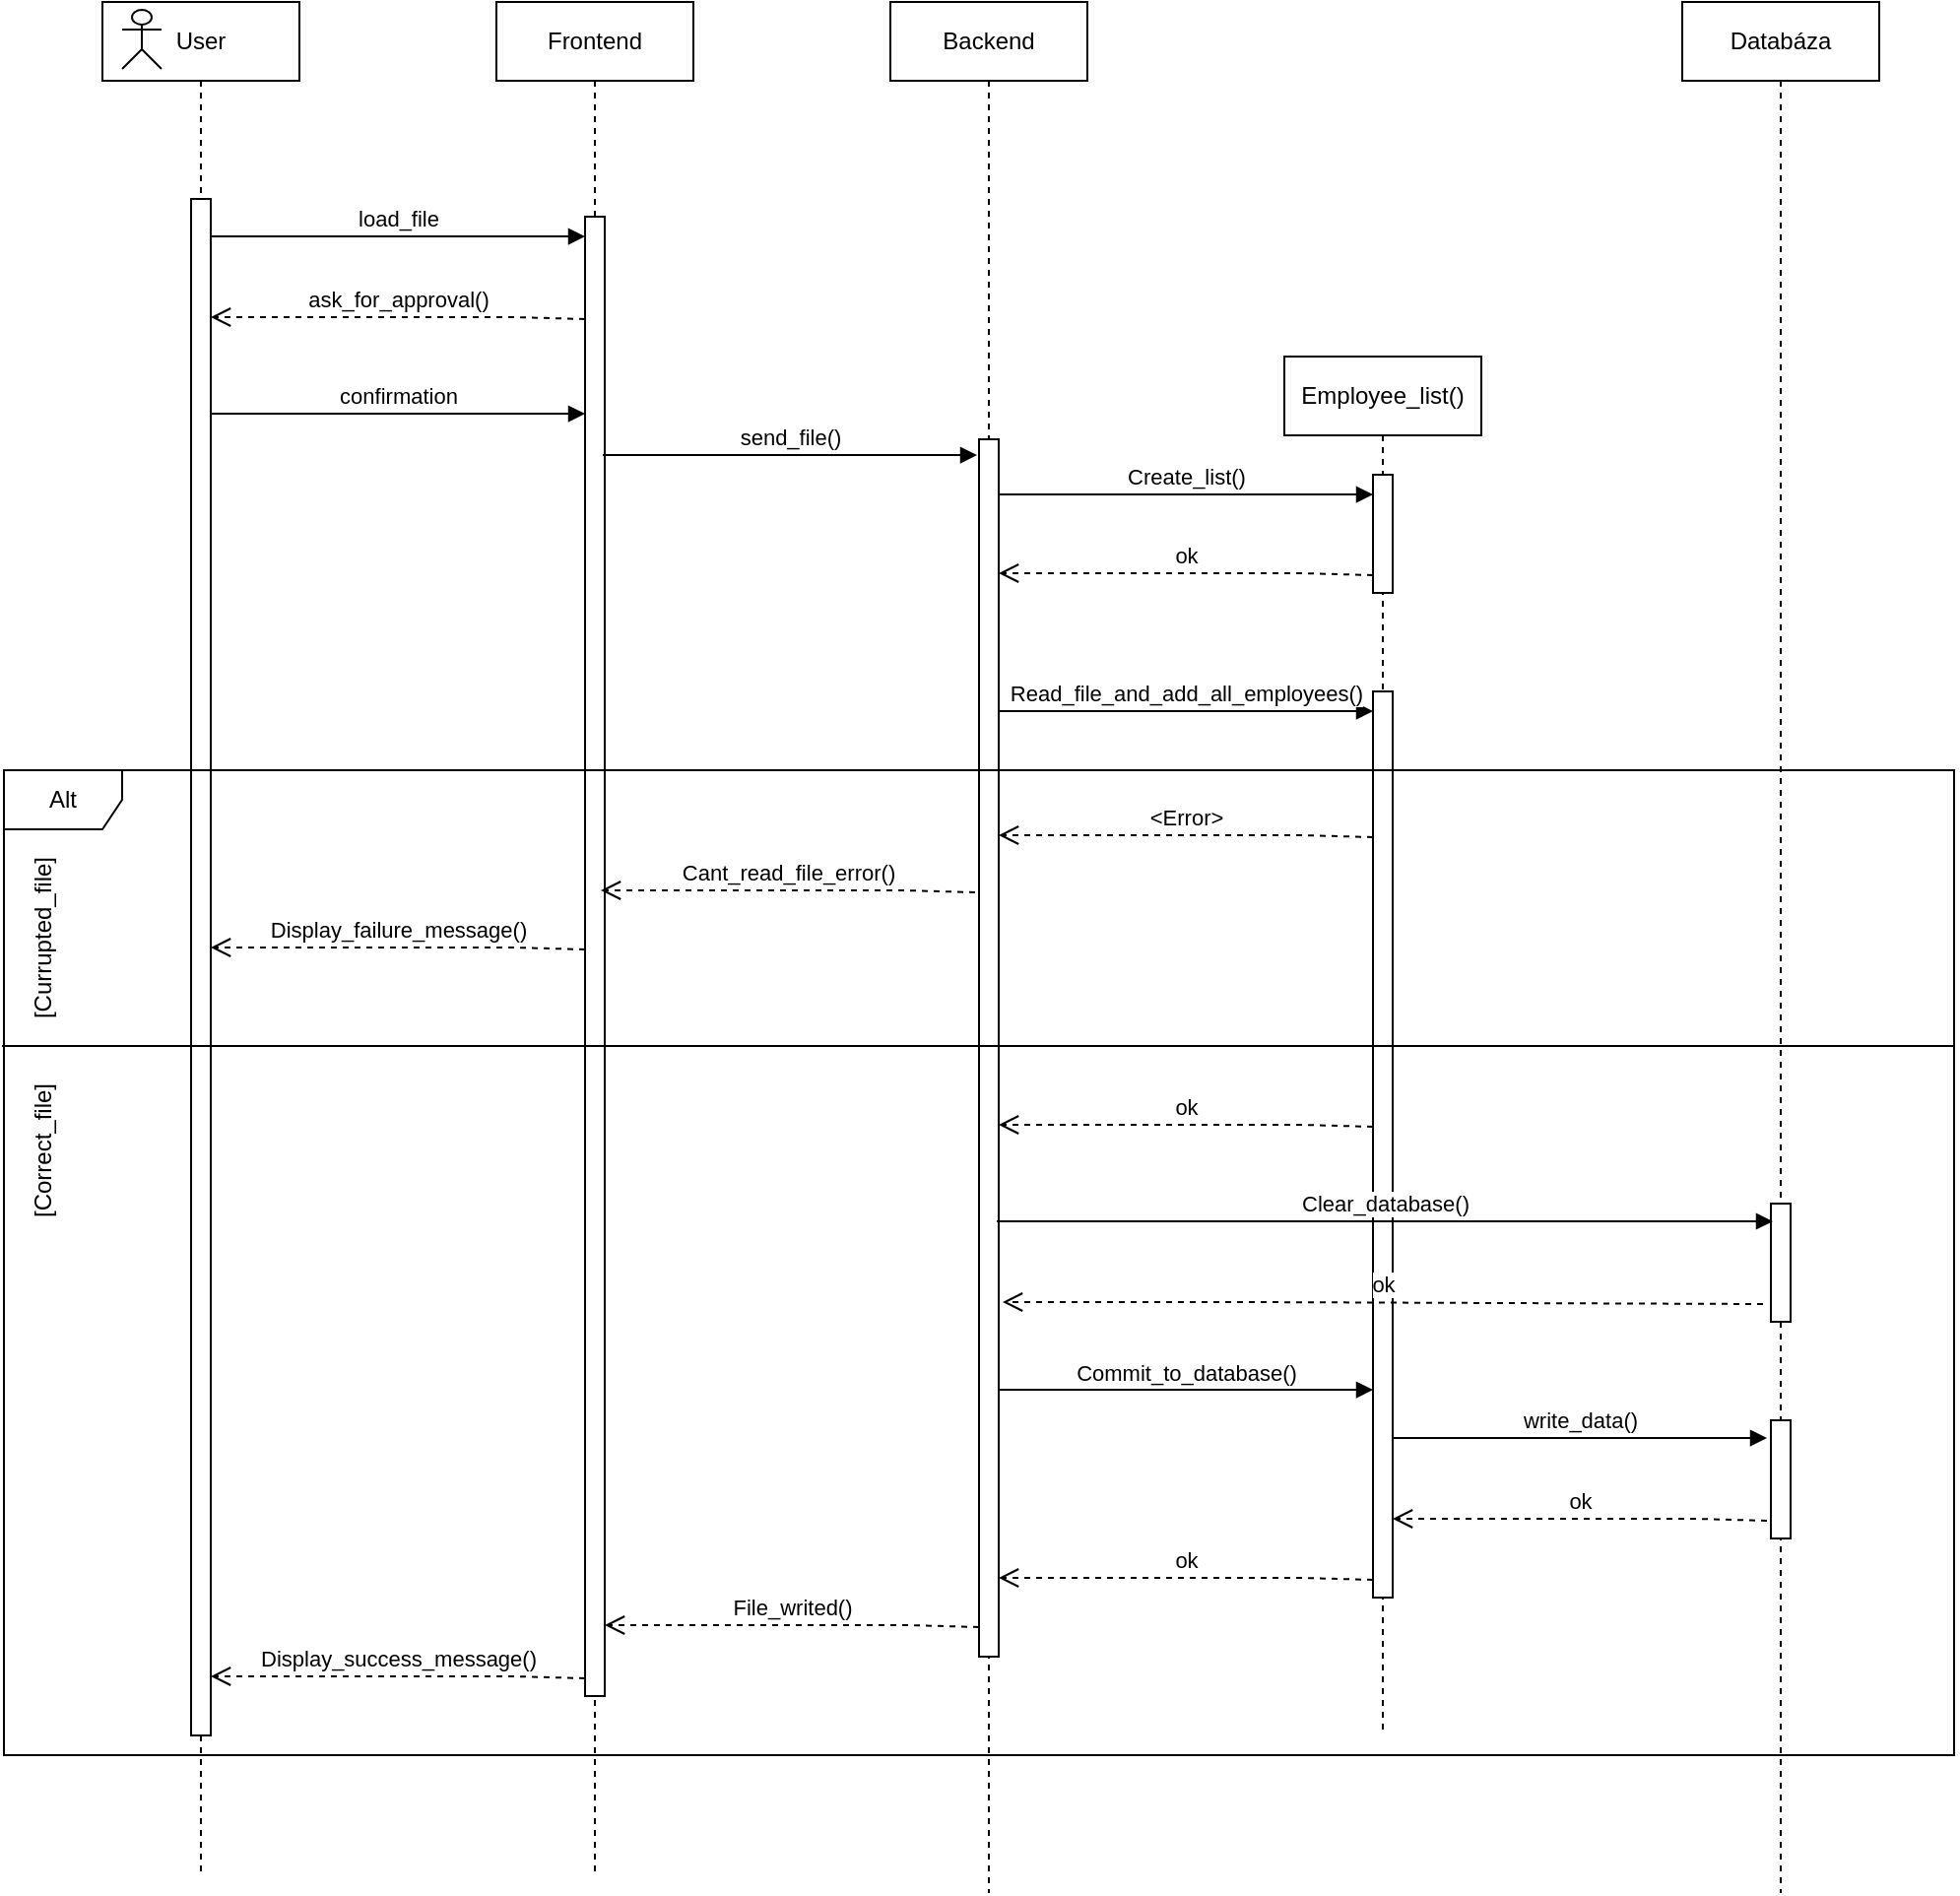 <mxfile version="20.5.3" type="device"><diagram id="akKDRFk_WC6n511qi4n0" name="Page-1"><mxGraphModel dx="1198" dy="641" grid="1" gridSize="10" guides="1" tooltips="1" connect="1" arrows="1" fold="1" page="1" pageScale="1" pageWidth="850" pageHeight="1100" math="0" shadow="0"><root><mxCell id="0"/><mxCell id="1" parent="0"/><mxCell id="n9ljSLPpISe7N5hXtbak-1" value="User" style="shape=umlLifeline;perimeter=lifelinePerimeter;whiteSpace=wrap;html=1;container=1;collapsible=0;recursiveResize=0;outlineConnect=0;" vertex="1" parent="1"><mxGeometry x="80" y="70" width="100" height="950" as="geometry"/></mxCell><mxCell id="n9ljSLPpISe7N5hXtbak-13" value="" style="shape=umlActor;verticalLabelPosition=bottom;verticalAlign=top;html=1;outlineConnect=0;" vertex="1" parent="n9ljSLPpISe7N5hXtbak-1"><mxGeometry x="10" y="4" width="20" height="30" as="geometry"/></mxCell><mxCell id="n9ljSLPpISe7N5hXtbak-3" value="Frontend" style="shape=umlLifeline;perimeter=lifelinePerimeter;whiteSpace=wrap;html=1;container=1;collapsible=0;recursiveResize=0;outlineConnect=0;" vertex="1" parent="1"><mxGeometry x="280" y="70" width="100" height="950" as="geometry"/></mxCell><mxCell id="n9ljSLPpISe7N5hXtbak-16" value="" style="html=1;points=[];perimeter=orthogonalPerimeter;" vertex="1" parent="n9ljSLPpISe7N5hXtbak-3"><mxGeometry x="45" y="109" width="10" height="751" as="geometry"/></mxCell><mxCell id="n9ljSLPpISe7N5hXtbak-20" value="confirmation" style="html=1;verticalAlign=bottom;endArrow=block;rounded=0;entryX=0;entryY=0.067;entryDx=0;entryDy=0;entryPerimeter=0;" edge="1" parent="n9ljSLPpISe7N5hXtbak-3"><mxGeometry width="80" relative="1" as="geometry"><mxPoint x="-145" y="209" as="sourcePoint"/><mxPoint x="45" y="209.05" as="targetPoint"/></mxGeometry></mxCell><mxCell id="n9ljSLPpISe7N5hXtbak-31" value="Cant_read_file_error()" style="html=1;verticalAlign=bottom;endArrow=open;dashed=1;endSize=8;rounded=0;exitX=0;exitY=0.918;exitDx=0;exitDy=0;exitPerimeter=0;" edge="1" parent="n9ljSLPpISe7N5hXtbak-3"><mxGeometry relative="1" as="geometry"><mxPoint x="243" y="451.98" as="sourcePoint"/><mxPoint x="53" y="451" as="targetPoint"/><Array as="points"><mxPoint x="207" y="451"/></Array></mxGeometry></mxCell><mxCell id="n9ljSLPpISe7N5hXtbak-6" value="Backend" style="shape=umlLifeline;perimeter=lifelinePerimeter;whiteSpace=wrap;html=1;container=1;collapsible=0;recursiveResize=0;outlineConnect=0;size=40;" vertex="1" parent="1"><mxGeometry x="480" y="70" width="100" height="960" as="geometry"/></mxCell><mxCell id="n9ljSLPpISe7N5hXtbak-34" value="ok" style="html=1;verticalAlign=bottom;endArrow=open;dashed=1;endSize=8;rounded=0;exitX=0;exitY=0.918;exitDx=0;exitDy=0;exitPerimeter=0;" edge="1" parent="n9ljSLPpISe7N5hXtbak-6"><mxGeometry relative="1" as="geometry"><mxPoint x="245" y="570.98" as="sourcePoint"/><mxPoint x="55" y="570" as="targetPoint"/><Array as="points"><mxPoint x="209" y="570"/></Array></mxGeometry></mxCell><mxCell id="n9ljSLPpISe7N5hXtbak-45" value="" style="html=1;points=[];perimeter=orthogonalPerimeter;" vertex="1" parent="n9ljSLPpISe7N5hXtbak-6"><mxGeometry x="45" y="222" width="10" height="618" as="geometry"/></mxCell><mxCell id="n9ljSLPpISe7N5hXtbak-10" value="Employee_list()" style="shape=umlLifeline;perimeter=lifelinePerimeter;whiteSpace=wrap;html=1;container=1;collapsible=0;recursiveResize=0;outlineConnect=0;" vertex="1" parent="1"><mxGeometry x="680" y="250" width="100" height="700" as="geometry"/></mxCell><mxCell id="n9ljSLPpISe7N5hXtbak-26" value="" style="html=1;points=[];perimeter=orthogonalPerimeter;" vertex="1" parent="n9ljSLPpISe7N5hXtbak-10"><mxGeometry x="45" y="60" width="10" height="60" as="geometry"/></mxCell><mxCell id="n9ljSLPpISe7N5hXtbak-14" value="" style="html=1;points=[];perimeter=orthogonalPerimeter;" vertex="1" parent="1"><mxGeometry x="125" y="170" width="10" height="780" as="geometry"/></mxCell><mxCell id="n9ljSLPpISe7N5hXtbak-15" value="load_file" style="html=1;verticalAlign=bottom;endArrow=block;rounded=0;entryX=0;entryY=0.067;entryDx=0;entryDy=0;entryPerimeter=0;" edge="1" parent="1"><mxGeometry width="80" relative="1" as="geometry"><mxPoint x="135" y="189" as="sourcePoint"/><mxPoint x="325" y="189.05" as="targetPoint"/></mxGeometry></mxCell><mxCell id="n9ljSLPpISe7N5hXtbak-19" value="ask_for_approval()" style="html=1;verticalAlign=bottom;endArrow=open;dashed=1;endSize=8;rounded=0;exitX=0;exitY=0.918;exitDx=0;exitDy=0;exitPerimeter=0;" edge="1" parent="1"><mxGeometry relative="1" as="geometry"><mxPoint x="325" y="230.98" as="sourcePoint"/><mxPoint x="135" y="230" as="targetPoint"/><Array as="points"><mxPoint x="289" y="230"/></Array></mxGeometry></mxCell><mxCell id="n9ljSLPpISe7N5hXtbak-21" value="send_file()" style="html=1;verticalAlign=bottom;endArrow=block;rounded=0;entryX=0;entryY=0.067;entryDx=0;entryDy=0;entryPerimeter=0;" edge="1" parent="1"><mxGeometry width="80" relative="1" as="geometry"><mxPoint x="334" y="300" as="sourcePoint"/><mxPoint x="524" y="300.05" as="targetPoint"/></mxGeometry></mxCell><mxCell id="n9ljSLPpISe7N5hXtbak-23" value="Create_list()" style="html=1;verticalAlign=bottom;endArrow=block;rounded=0;entryX=0;entryY=0.067;entryDx=0;entryDy=0;entryPerimeter=0;" edge="1" parent="1"><mxGeometry width="80" relative="1" as="geometry"><mxPoint x="535" y="320" as="sourcePoint"/><mxPoint x="725" y="320.05" as="targetPoint"/></mxGeometry></mxCell><mxCell id="n9ljSLPpISe7N5hXtbak-24" value="Databáza" style="shape=umlLifeline;perimeter=lifelinePerimeter;whiteSpace=wrap;html=1;container=1;collapsible=0;recursiveResize=0;outlineConnect=0;" vertex="1" parent="1"><mxGeometry x="882" y="70" width="100" height="960" as="geometry"/></mxCell><mxCell id="n9ljSLPpISe7N5hXtbak-44" value="" style="html=1;points=[];perimeter=orthogonalPerimeter;" vertex="1" parent="n9ljSLPpISe7N5hXtbak-24"><mxGeometry x="45" y="720" width="10" height="60" as="geometry"/></mxCell><mxCell id="n9ljSLPpISe7N5hXtbak-48" value="" style="html=1;points=[];perimeter=orthogonalPerimeter;" vertex="1" parent="n9ljSLPpISe7N5hXtbak-24"><mxGeometry x="45" y="610" width="10" height="60" as="geometry"/></mxCell><mxCell id="n9ljSLPpISe7N5hXtbak-25" value="ok" style="html=1;verticalAlign=bottom;endArrow=open;dashed=1;endSize=8;rounded=0;exitX=0;exitY=0.918;exitDx=0;exitDy=0;exitPerimeter=0;" edge="1" parent="1"><mxGeometry relative="1" as="geometry"><mxPoint x="725" y="360.98" as="sourcePoint"/><mxPoint x="535" y="360" as="targetPoint"/><Array as="points"><mxPoint x="689" y="360"/></Array></mxGeometry></mxCell><mxCell id="n9ljSLPpISe7N5hXtbak-27" value="Read_file_and_add_all_employees()" style="html=1;verticalAlign=bottom;endArrow=block;rounded=0;entryX=0;entryY=0.067;entryDx=0;entryDy=0;entryPerimeter=0;" edge="1" parent="1"><mxGeometry width="80" relative="1" as="geometry"><mxPoint x="535" y="430" as="sourcePoint"/><mxPoint x="725" y="430.05" as="targetPoint"/></mxGeometry></mxCell><mxCell id="n9ljSLPpISe7N5hXtbak-29" value="&amp;lt;Error&amp;gt;" style="html=1;verticalAlign=bottom;endArrow=open;dashed=1;endSize=8;rounded=0;exitX=0;exitY=0.918;exitDx=0;exitDy=0;exitPerimeter=0;" edge="1" parent="1"><mxGeometry relative="1" as="geometry"><mxPoint x="725" y="493.98" as="sourcePoint"/><mxPoint x="535" y="493" as="targetPoint"/><Array as="points"><mxPoint x="689" y="493"/></Array></mxGeometry></mxCell><mxCell id="n9ljSLPpISe7N5hXtbak-33" value="Display_failure_message()" style="html=1;verticalAlign=bottom;endArrow=open;dashed=1;endSize=8;rounded=0;exitX=0;exitY=0.918;exitDx=0;exitDy=0;exitPerimeter=0;" edge="1" parent="1"><mxGeometry relative="1" as="geometry"><mxPoint x="325" y="550.98" as="sourcePoint"/><mxPoint x="135" y="550" as="targetPoint"/><Array as="points"><mxPoint x="289" y="550"/></Array></mxGeometry></mxCell><mxCell id="n9ljSLPpISe7N5hXtbak-40" value="" style="html=1;points=[];perimeter=orthogonalPerimeter;" vertex="1" parent="1"><mxGeometry x="725" y="420" width="10" height="460" as="geometry"/></mxCell><mxCell id="n9ljSLPpISe7N5hXtbak-46" value="Commit_to_database()" style="html=1;verticalAlign=bottom;endArrow=block;rounded=0;entryX=0;entryY=0.067;entryDx=0;entryDy=0;entryPerimeter=0;" edge="1" parent="1"><mxGeometry width="80" relative="1" as="geometry"><mxPoint x="535" y="774.5" as="sourcePoint"/><mxPoint x="725" y="774.55" as="targetPoint"/></mxGeometry></mxCell><mxCell id="n9ljSLPpISe7N5hXtbak-47" value="write_data()" style="html=1;verticalAlign=bottom;endArrow=block;rounded=0;entryX=0;entryY=0.067;entryDx=0;entryDy=0;entryPerimeter=0;" edge="1" parent="1"><mxGeometry width="80" relative="1" as="geometry"><mxPoint x="735" y="799" as="sourcePoint"/><mxPoint x="925" y="799.05" as="targetPoint"/></mxGeometry></mxCell><mxCell id="n9ljSLPpISe7N5hXtbak-49" value="&lt;div&gt;Clear_database()&lt;/div&gt;" style="html=1;verticalAlign=bottom;endArrow=block;rounded=0;entryX=0.1;entryY=0.15;entryDx=0;entryDy=0;entryPerimeter=0;" edge="1" parent="1"><mxGeometry width="80" relative="1" as="geometry"><mxPoint x="534" y="689" as="sourcePoint"/><mxPoint x="928" y="689" as="targetPoint"/></mxGeometry></mxCell><mxCell id="n9ljSLPpISe7N5hXtbak-51" value="ok" style="html=1;verticalAlign=bottom;endArrow=open;dashed=1;endSize=8;rounded=0;exitX=0;exitY=0.918;exitDx=0;exitDy=0;exitPerimeter=0;" edge="1" parent="1"><mxGeometry relative="1" as="geometry"><mxPoint x="925" y="840.98" as="sourcePoint"/><mxPoint x="735" y="840" as="targetPoint"/><Array as="points"><mxPoint x="889" y="840"/></Array></mxGeometry></mxCell><mxCell id="n9ljSLPpISe7N5hXtbak-52" value="ok" style="html=1;verticalAlign=bottom;endArrow=open;dashed=1;endSize=8;rounded=0;exitX=0;exitY=0.918;exitDx=0;exitDy=0;exitPerimeter=0;" edge="1" parent="1"><mxGeometry relative="1" as="geometry"><mxPoint x="725" y="870.98" as="sourcePoint"/><mxPoint x="535" y="870" as="targetPoint"/><Array as="points"><mxPoint x="689" y="870"/></Array></mxGeometry></mxCell><mxCell id="n9ljSLPpISe7N5hXtbak-53" value="File_writed()" style="html=1;verticalAlign=bottom;endArrow=open;dashed=1;endSize=8;rounded=0;exitX=0;exitY=0.918;exitDx=0;exitDy=0;exitPerimeter=0;" edge="1" parent="1"><mxGeometry relative="1" as="geometry"><mxPoint x="525" y="894.98" as="sourcePoint"/><mxPoint x="335" y="894" as="targetPoint"/><Array as="points"><mxPoint x="489" y="894"/></Array></mxGeometry></mxCell><mxCell id="n9ljSLPpISe7N5hXtbak-54" value="ok" style="html=1;verticalAlign=bottom;endArrow=open;dashed=1;endSize=8;rounded=0;exitX=-0.4;exitY=0.85;exitDx=0;exitDy=0;exitPerimeter=0;" edge="1" parent="1"><mxGeometry relative="1" as="geometry"><mxPoint x="923" y="731" as="sourcePoint"/><mxPoint x="537" y="730" as="targetPoint"/><Array as="points"><mxPoint x="661" y="730"/></Array></mxGeometry></mxCell><mxCell id="n9ljSLPpISe7N5hXtbak-55" value="Display_success_message()" style="html=1;verticalAlign=bottom;endArrow=open;dashed=1;endSize=8;rounded=0;exitX=0;exitY=0.918;exitDx=0;exitDy=0;exitPerimeter=0;" edge="1" parent="1"><mxGeometry relative="1" as="geometry"><mxPoint x="325" y="920.98" as="sourcePoint"/><mxPoint x="135" y="920" as="targetPoint"/><Array as="points"><mxPoint x="289" y="920"/></Array></mxGeometry></mxCell><mxCell id="n9ljSLPpISe7N5hXtbak-56" value="Alt" style="shape=umlFrame;whiteSpace=wrap;html=1;" vertex="1" parent="1"><mxGeometry x="30" y="460" width="990" height="500" as="geometry"/></mxCell><mxCell id="n9ljSLPpISe7N5hXtbak-57" value="[Currupted_file]" style="text;html=1;strokeColor=none;fillColor=none;align=center;verticalAlign=middle;whiteSpace=wrap;rounded=0;rotation=-90;" vertex="1" parent="1"><mxGeometry y="530" width="100" height="30" as="geometry"/></mxCell><mxCell id="n9ljSLPpISe7N5hXtbak-58" value="" style="endArrow=none;html=1;rounded=0;exitX=-0.001;exitY=0.28;exitDx=0;exitDy=0;exitPerimeter=0;" edge="1" parent="1" source="n9ljSLPpISe7N5hXtbak-56"><mxGeometry width="50" height="50" relative="1" as="geometry"><mxPoint x="560" y="670" as="sourcePoint"/><mxPoint x="1020" y="600" as="targetPoint"/></mxGeometry></mxCell><mxCell id="n9ljSLPpISe7N5hXtbak-59" value="&lt;div&gt;[Correct_file]&lt;/div&gt;" style="text;html=1;strokeColor=none;fillColor=none;align=center;verticalAlign=middle;whiteSpace=wrap;rounded=0;rotation=-90;" vertex="1" parent="1"><mxGeometry y="638" width="100" height="30" as="geometry"/></mxCell></root></mxGraphModel></diagram></mxfile>